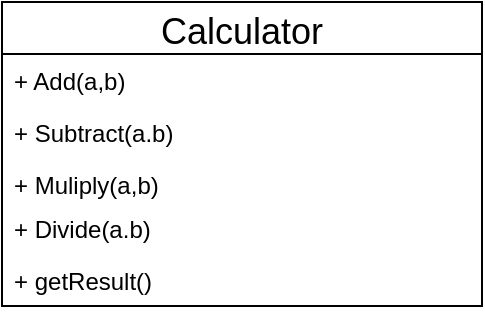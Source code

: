 <mxfile>
    <diagram id="cD2XYgqefo7jFmDW1yye" name="Page-1">
        <mxGraphModel dx="740" dy="611" grid="1" gridSize="10" guides="1" tooltips="1" connect="1" arrows="1" fold="1" page="1" pageScale="1" pageWidth="850" pageHeight="1100" math="0" shadow="0">
            <root>
                <mxCell id="0"/>
                <mxCell id="1" parent="0"/>
                <mxCell id="2" value="Calculator" style="swimlane;fontStyle=0;childLayout=stackLayout;horizontal=1;startSize=26;fillColor=none;horizontalStack=0;resizeParent=1;resizeParentMax=0;resizeLast=0;collapsible=1;marginBottom=0;fontSize=18;" vertex="1" parent="1">
                    <mxGeometry x="190" y="150" width="240" height="152" as="geometry">
                        <mxRectangle x="190" y="150" width="130" height="40" as="alternateBounds"/>
                    </mxGeometry>
                </mxCell>
                <mxCell id="3" value="+ Add(a,b)" style="text;strokeColor=none;fillColor=none;align=left;verticalAlign=top;spacingLeft=4;spacingRight=4;overflow=hidden;rotatable=0;points=[[0,0.5],[1,0.5]];portConstraint=eastwest;" vertex="1" parent="2">
                    <mxGeometry y="26" width="240" height="26" as="geometry"/>
                </mxCell>
                <mxCell id="15" value="" style="edgeStyle=none;html=1;fontSize=18;" edge="1" parent="2" source="11">
                    <mxGeometry relative="1" as="geometry">
                        <mxPoint x="120" y="78" as="targetPoint"/>
                    </mxGeometry>
                </mxCell>
                <mxCell id="11" value="+ Subtract(a.b)" style="text;strokeColor=none;fillColor=none;align=left;verticalAlign=top;spacingLeft=4;spacingRight=4;overflow=hidden;rotatable=0;points=[[0,0.5],[1,0.5]];portConstraint=eastwest;" vertex="1" parent="2">
                    <mxGeometry y="52" width="240" height="26" as="geometry"/>
                </mxCell>
                <mxCell id="5" value="+ Muliply(a,b)" style="text;strokeColor=none;fillColor=none;align=left;verticalAlign=top;spacingLeft=4;spacingRight=4;overflow=hidden;rotatable=0;points=[[0,0.5],[1,0.5]];portConstraint=eastwest;" vertex="1" parent="2">
                    <mxGeometry y="78" width="240" height="22" as="geometry"/>
                </mxCell>
                <mxCell id="13" value="+ Divide(a.b)" style="text;strokeColor=none;fillColor=none;align=left;verticalAlign=top;spacingLeft=4;spacingRight=4;overflow=hidden;rotatable=0;points=[[0,0.5],[1,0.5]];portConstraint=eastwest;" vertex="1" parent="2">
                    <mxGeometry y="100" width="240" height="26" as="geometry"/>
                </mxCell>
                <mxCell id="16" value="+ getResult()" style="text;strokeColor=none;fillColor=none;align=left;verticalAlign=top;spacingLeft=4;spacingRight=4;overflow=hidden;rotatable=0;points=[[0,0.5],[1,0.5]];portConstraint=eastwest;" vertex="1" parent="2">
                    <mxGeometry y="126" width="240" height="26" as="geometry"/>
                </mxCell>
            </root>
        </mxGraphModel>
    </diagram>
</mxfile>